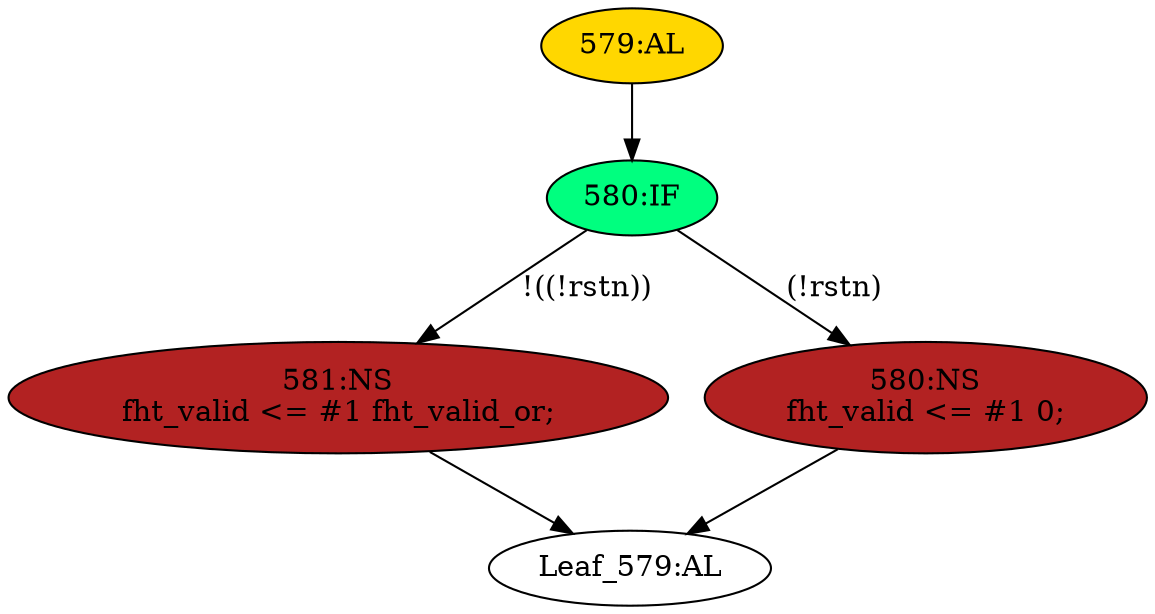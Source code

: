 strict digraph "" {
	node [label="\N"];
	"581:NS"	 [ast="<pyverilog.vparser.ast.NonblockingSubstitution object at 0x7f9d7db76550>",
		fillcolor=firebrick,
		label="581:NS
fht_valid <= #1 fht_valid_or;",
		statements="[<pyverilog.vparser.ast.NonblockingSubstitution object at 0x7f9d7db76550>]",
		style=filled,
		typ=NonblockingSubstitution];
	"Leaf_579:AL"	 [def_var="['fht_valid']",
		label="Leaf_579:AL"];
	"581:NS" -> "Leaf_579:AL"	 [cond="[]",
		lineno=None];
	"580:IF"	 [ast="<pyverilog.vparser.ast.IfStatement object at 0x7f9d7db76810>",
		fillcolor=springgreen,
		label="580:IF",
		statements="[]",
		style=filled,
		typ=IfStatement];
	"580:IF" -> "581:NS"	 [cond="['rstn']",
		label="!((!rstn))",
		lineno=580];
	"580:NS"	 [ast="<pyverilog.vparser.ast.NonblockingSubstitution object at 0x7f9d7db768d0>",
		fillcolor=firebrick,
		label="580:NS
fht_valid <= #1 0;",
		statements="[<pyverilog.vparser.ast.NonblockingSubstitution object at 0x7f9d7db768d0>]",
		style=filled,
		typ=NonblockingSubstitution];
	"580:IF" -> "580:NS"	 [cond="['rstn']",
		label="(!rstn)",
		lineno=580];
	"579:AL"	 [ast="<pyverilog.vparser.ast.Always object at 0x7f9d7db76b10>",
		clk_sens=False,
		fillcolor=gold,
		label="579:AL",
		sens="['sclk', 'rstn']",
		statements="[]",
		style=filled,
		typ=Always,
		use_var="['rstn', 'fht_valid_or']"];
	"579:AL" -> "580:IF"	 [cond="[]",
		lineno=None];
	"580:NS" -> "Leaf_579:AL"	 [cond="[]",
		lineno=None];
}
